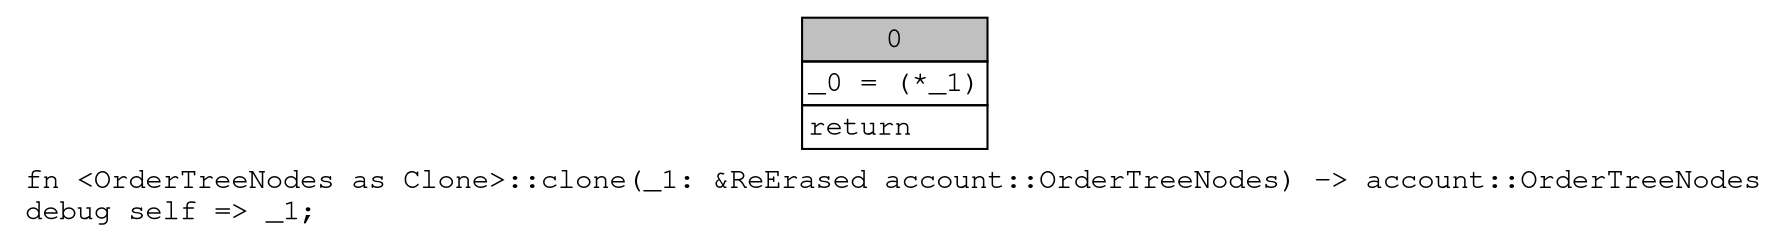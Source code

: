 digraph Mir_0_559 {
    graph [fontname="Courier, monospace"];
    node [fontname="Courier, monospace"];
    edge [fontname="Courier, monospace"];
    label=<fn &lt;OrderTreeNodes as Clone&gt;::clone(_1: &amp;ReErased account::OrderTreeNodes) -&gt; account::OrderTreeNodes<br align="left"/>debug self =&gt; _1;<br align="left"/>>;
    bb0__0_559 [shape="none", label=<<table border="0" cellborder="1" cellspacing="0"><tr><td bgcolor="gray" align="center" colspan="1">0</td></tr><tr><td align="left" balign="left">_0 = (*_1)<br/></td></tr><tr><td align="left">return</td></tr></table>>];
}
